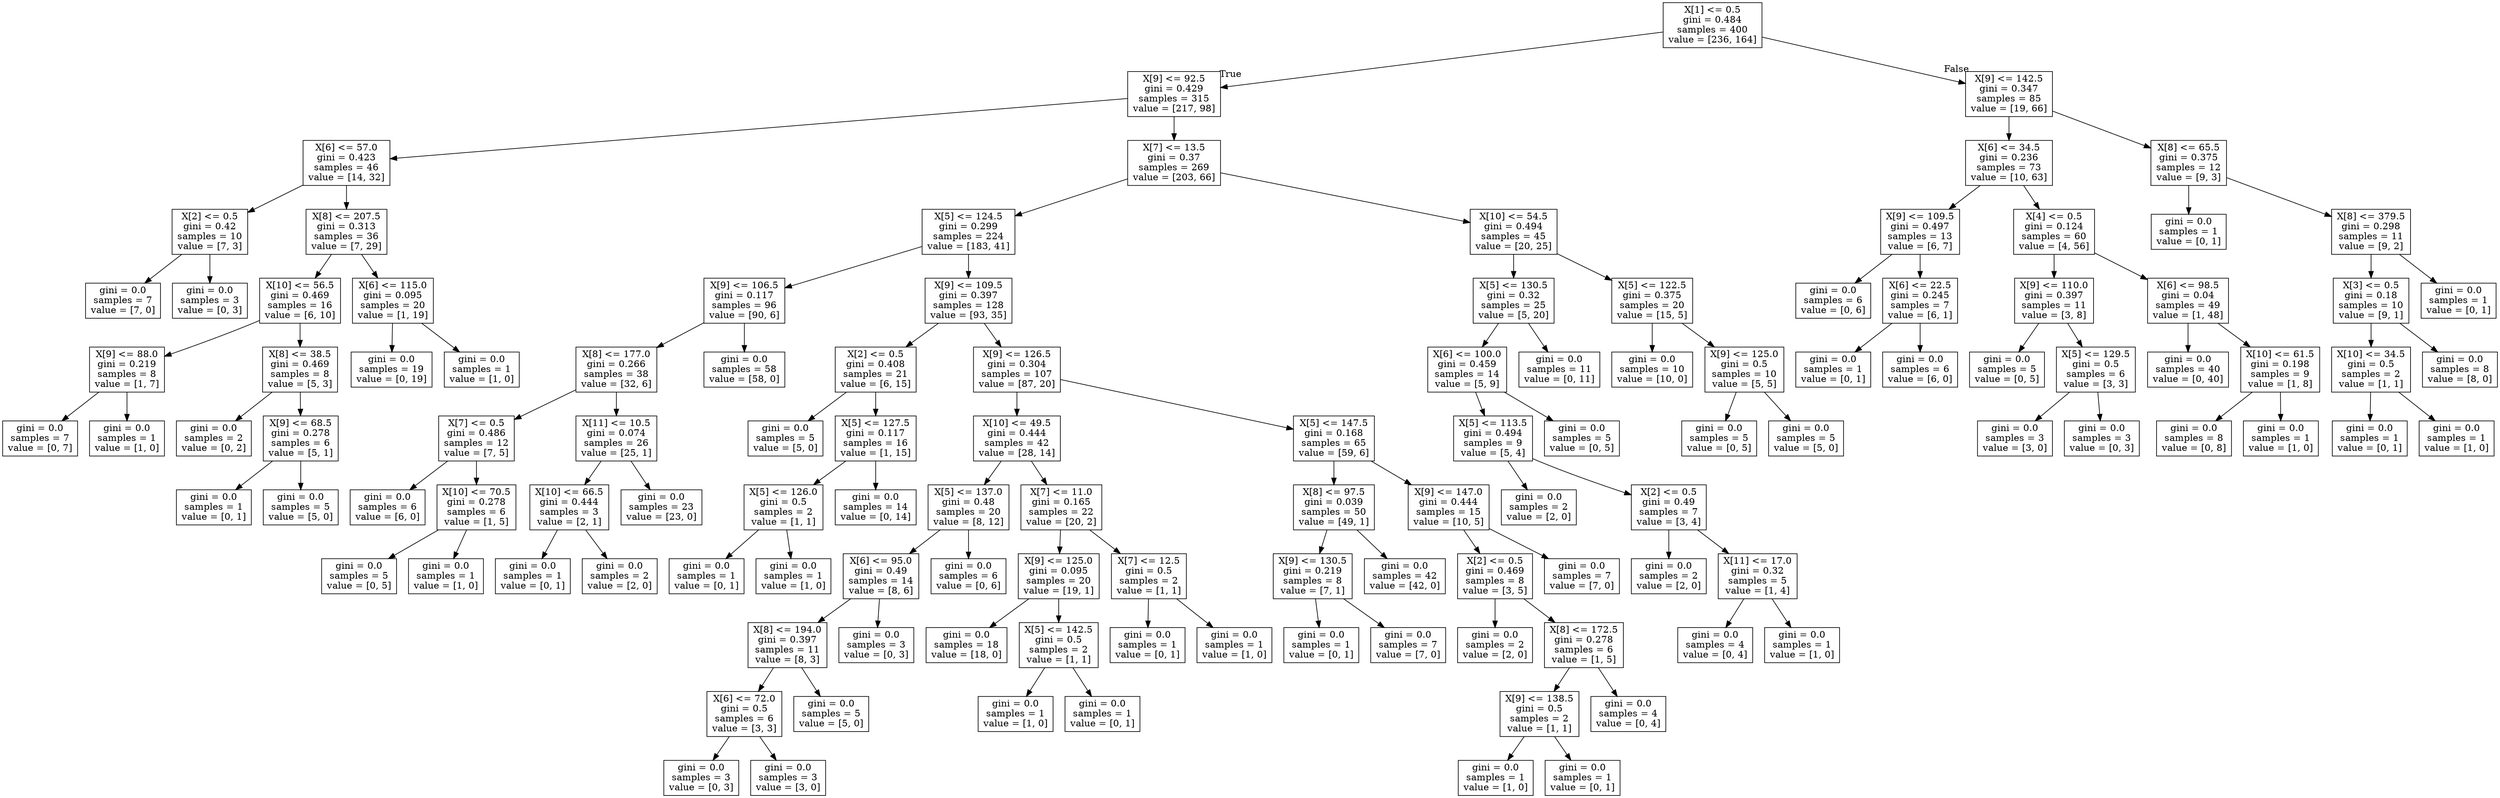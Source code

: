 digraph Tree {
node [shape=box] ;
0 [label="X[1] <= 0.5\ngini = 0.484\nsamples = 400\nvalue = [236, 164]"] ;
1 [label="X[9] <= 92.5\ngini = 0.429\nsamples = 315\nvalue = [217, 98]"] ;
0 -> 1 [labeldistance=2.5, labelangle=45, headlabel="True"] ;
2 [label="X[6] <= 57.0\ngini = 0.423\nsamples = 46\nvalue = [14, 32]"] ;
1 -> 2 ;
3 [label="X[2] <= 0.5\ngini = 0.42\nsamples = 10\nvalue = [7, 3]"] ;
2 -> 3 ;
4 [label="gini = 0.0\nsamples = 7\nvalue = [7, 0]"] ;
3 -> 4 ;
5 [label="gini = 0.0\nsamples = 3\nvalue = [0, 3]"] ;
3 -> 5 ;
6 [label="X[8] <= 207.5\ngini = 0.313\nsamples = 36\nvalue = [7, 29]"] ;
2 -> 6 ;
7 [label="X[10] <= 56.5\ngini = 0.469\nsamples = 16\nvalue = [6, 10]"] ;
6 -> 7 ;
8 [label="X[9] <= 88.0\ngini = 0.219\nsamples = 8\nvalue = [1, 7]"] ;
7 -> 8 ;
9 [label="gini = 0.0\nsamples = 7\nvalue = [0, 7]"] ;
8 -> 9 ;
10 [label="gini = 0.0\nsamples = 1\nvalue = [1, 0]"] ;
8 -> 10 ;
11 [label="X[8] <= 38.5\ngini = 0.469\nsamples = 8\nvalue = [5, 3]"] ;
7 -> 11 ;
12 [label="gini = 0.0\nsamples = 2\nvalue = [0, 2]"] ;
11 -> 12 ;
13 [label="X[9] <= 68.5\ngini = 0.278\nsamples = 6\nvalue = [5, 1]"] ;
11 -> 13 ;
14 [label="gini = 0.0\nsamples = 1\nvalue = [0, 1]"] ;
13 -> 14 ;
15 [label="gini = 0.0\nsamples = 5\nvalue = [5, 0]"] ;
13 -> 15 ;
16 [label="X[6] <= 115.0\ngini = 0.095\nsamples = 20\nvalue = [1, 19]"] ;
6 -> 16 ;
17 [label="gini = 0.0\nsamples = 19\nvalue = [0, 19]"] ;
16 -> 17 ;
18 [label="gini = 0.0\nsamples = 1\nvalue = [1, 0]"] ;
16 -> 18 ;
19 [label="X[7] <= 13.5\ngini = 0.37\nsamples = 269\nvalue = [203, 66]"] ;
1 -> 19 ;
20 [label="X[5] <= 124.5\ngini = 0.299\nsamples = 224\nvalue = [183, 41]"] ;
19 -> 20 ;
21 [label="X[9] <= 106.5\ngini = 0.117\nsamples = 96\nvalue = [90, 6]"] ;
20 -> 21 ;
22 [label="X[8] <= 177.0\ngini = 0.266\nsamples = 38\nvalue = [32, 6]"] ;
21 -> 22 ;
23 [label="X[7] <= 0.5\ngini = 0.486\nsamples = 12\nvalue = [7, 5]"] ;
22 -> 23 ;
24 [label="gini = 0.0\nsamples = 6\nvalue = [6, 0]"] ;
23 -> 24 ;
25 [label="X[10] <= 70.5\ngini = 0.278\nsamples = 6\nvalue = [1, 5]"] ;
23 -> 25 ;
26 [label="gini = 0.0\nsamples = 5\nvalue = [0, 5]"] ;
25 -> 26 ;
27 [label="gini = 0.0\nsamples = 1\nvalue = [1, 0]"] ;
25 -> 27 ;
28 [label="X[11] <= 10.5\ngini = 0.074\nsamples = 26\nvalue = [25, 1]"] ;
22 -> 28 ;
29 [label="X[10] <= 66.5\ngini = 0.444\nsamples = 3\nvalue = [2, 1]"] ;
28 -> 29 ;
30 [label="gini = 0.0\nsamples = 1\nvalue = [0, 1]"] ;
29 -> 30 ;
31 [label="gini = 0.0\nsamples = 2\nvalue = [2, 0]"] ;
29 -> 31 ;
32 [label="gini = 0.0\nsamples = 23\nvalue = [23, 0]"] ;
28 -> 32 ;
33 [label="gini = 0.0\nsamples = 58\nvalue = [58, 0]"] ;
21 -> 33 ;
34 [label="X[9] <= 109.5\ngini = 0.397\nsamples = 128\nvalue = [93, 35]"] ;
20 -> 34 ;
35 [label="X[2] <= 0.5\ngini = 0.408\nsamples = 21\nvalue = [6, 15]"] ;
34 -> 35 ;
36 [label="gini = 0.0\nsamples = 5\nvalue = [5, 0]"] ;
35 -> 36 ;
37 [label="X[5] <= 127.5\ngini = 0.117\nsamples = 16\nvalue = [1, 15]"] ;
35 -> 37 ;
38 [label="X[5] <= 126.0\ngini = 0.5\nsamples = 2\nvalue = [1, 1]"] ;
37 -> 38 ;
39 [label="gini = 0.0\nsamples = 1\nvalue = [0, 1]"] ;
38 -> 39 ;
40 [label="gini = 0.0\nsamples = 1\nvalue = [1, 0]"] ;
38 -> 40 ;
41 [label="gini = 0.0\nsamples = 14\nvalue = [0, 14]"] ;
37 -> 41 ;
42 [label="X[9] <= 126.5\ngini = 0.304\nsamples = 107\nvalue = [87, 20]"] ;
34 -> 42 ;
43 [label="X[10] <= 49.5\ngini = 0.444\nsamples = 42\nvalue = [28, 14]"] ;
42 -> 43 ;
44 [label="X[5] <= 137.0\ngini = 0.48\nsamples = 20\nvalue = [8, 12]"] ;
43 -> 44 ;
45 [label="X[6] <= 95.0\ngini = 0.49\nsamples = 14\nvalue = [8, 6]"] ;
44 -> 45 ;
46 [label="X[8] <= 194.0\ngini = 0.397\nsamples = 11\nvalue = [8, 3]"] ;
45 -> 46 ;
47 [label="X[6] <= 72.0\ngini = 0.5\nsamples = 6\nvalue = [3, 3]"] ;
46 -> 47 ;
48 [label="gini = 0.0\nsamples = 3\nvalue = [0, 3]"] ;
47 -> 48 ;
49 [label="gini = 0.0\nsamples = 3\nvalue = [3, 0]"] ;
47 -> 49 ;
50 [label="gini = 0.0\nsamples = 5\nvalue = [5, 0]"] ;
46 -> 50 ;
51 [label="gini = 0.0\nsamples = 3\nvalue = [0, 3]"] ;
45 -> 51 ;
52 [label="gini = 0.0\nsamples = 6\nvalue = [0, 6]"] ;
44 -> 52 ;
53 [label="X[7] <= 11.0\ngini = 0.165\nsamples = 22\nvalue = [20, 2]"] ;
43 -> 53 ;
54 [label="X[9] <= 125.0\ngini = 0.095\nsamples = 20\nvalue = [19, 1]"] ;
53 -> 54 ;
55 [label="gini = 0.0\nsamples = 18\nvalue = [18, 0]"] ;
54 -> 55 ;
56 [label="X[5] <= 142.5\ngini = 0.5\nsamples = 2\nvalue = [1, 1]"] ;
54 -> 56 ;
57 [label="gini = 0.0\nsamples = 1\nvalue = [1, 0]"] ;
56 -> 57 ;
58 [label="gini = 0.0\nsamples = 1\nvalue = [0, 1]"] ;
56 -> 58 ;
59 [label="X[7] <= 12.5\ngini = 0.5\nsamples = 2\nvalue = [1, 1]"] ;
53 -> 59 ;
60 [label="gini = 0.0\nsamples = 1\nvalue = [0, 1]"] ;
59 -> 60 ;
61 [label="gini = 0.0\nsamples = 1\nvalue = [1, 0]"] ;
59 -> 61 ;
62 [label="X[5] <= 147.5\ngini = 0.168\nsamples = 65\nvalue = [59, 6]"] ;
42 -> 62 ;
63 [label="X[8] <= 97.5\ngini = 0.039\nsamples = 50\nvalue = [49, 1]"] ;
62 -> 63 ;
64 [label="X[9] <= 130.5\ngini = 0.219\nsamples = 8\nvalue = [7, 1]"] ;
63 -> 64 ;
65 [label="gini = 0.0\nsamples = 1\nvalue = [0, 1]"] ;
64 -> 65 ;
66 [label="gini = 0.0\nsamples = 7\nvalue = [7, 0]"] ;
64 -> 66 ;
67 [label="gini = 0.0\nsamples = 42\nvalue = [42, 0]"] ;
63 -> 67 ;
68 [label="X[9] <= 147.0\ngini = 0.444\nsamples = 15\nvalue = [10, 5]"] ;
62 -> 68 ;
69 [label="X[2] <= 0.5\ngini = 0.469\nsamples = 8\nvalue = [3, 5]"] ;
68 -> 69 ;
70 [label="gini = 0.0\nsamples = 2\nvalue = [2, 0]"] ;
69 -> 70 ;
71 [label="X[8] <= 172.5\ngini = 0.278\nsamples = 6\nvalue = [1, 5]"] ;
69 -> 71 ;
72 [label="X[9] <= 138.5\ngini = 0.5\nsamples = 2\nvalue = [1, 1]"] ;
71 -> 72 ;
73 [label="gini = 0.0\nsamples = 1\nvalue = [1, 0]"] ;
72 -> 73 ;
74 [label="gini = 0.0\nsamples = 1\nvalue = [0, 1]"] ;
72 -> 74 ;
75 [label="gini = 0.0\nsamples = 4\nvalue = [0, 4]"] ;
71 -> 75 ;
76 [label="gini = 0.0\nsamples = 7\nvalue = [7, 0]"] ;
68 -> 76 ;
77 [label="X[10] <= 54.5\ngini = 0.494\nsamples = 45\nvalue = [20, 25]"] ;
19 -> 77 ;
78 [label="X[5] <= 130.5\ngini = 0.32\nsamples = 25\nvalue = [5, 20]"] ;
77 -> 78 ;
79 [label="X[6] <= 100.0\ngini = 0.459\nsamples = 14\nvalue = [5, 9]"] ;
78 -> 79 ;
80 [label="X[5] <= 113.5\ngini = 0.494\nsamples = 9\nvalue = [5, 4]"] ;
79 -> 80 ;
81 [label="gini = 0.0\nsamples = 2\nvalue = [2, 0]"] ;
80 -> 81 ;
82 [label="X[2] <= 0.5\ngini = 0.49\nsamples = 7\nvalue = [3, 4]"] ;
80 -> 82 ;
83 [label="gini = 0.0\nsamples = 2\nvalue = [2, 0]"] ;
82 -> 83 ;
84 [label="X[11] <= 17.0\ngini = 0.32\nsamples = 5\nvalue = [1, 4]"] ;
82 -> 84 ;
85 [label="gini = 0.0\nsamples = 4\nvalue = [0, 4]"] ;
84 -> 85 ;
86 [label="gini = 0.0\nsamples = 1\nvalue = [1, 0]"] ;
84 -> 86 ;
87 [label="gini = 0.0\nsamples = 5\nvalue = [0, 5]"] ;
79 -> 87 ;
88 [label="gini = 0.0\nsamples = 11\nvalue = [0, 11]"] ;
78 -> 88 ;
89 [label="X[5] <= 122.5\ngini = 0.375\nsamples = 20\nvalue = [15, 5]"] ;
77 -> 89 ;
90 [label="gini = 0.0\nsamples = 10\nvalue = [10, 0]"] ;
89 -> 90 ;
91 [label="X[9] <= 125.0\ngini = 0.5\nsamples = 10\nvalue = [5, 5]"] ;
89 -> 91 ;
92 [label="gini = 0.0\nsamples = 5\nvalue = [0, 5]"] ;
91 -> 92 ;
93 [label="gini = 0.0\nsamples = 5\nvalue = [5, 0]"] ;
91 -> 93 ;
94 [label="X[9] <= 142.5\ngini = 0.347\nsamples = 85\nvalue = [19, 66]"] ;
0 -> 94 [labeldistance=2.5, labelangle=-45, headlabel="False"] ;
95 [label="X[6] <= 34.5\ngini = 0.236\nsamples = 73\nvalue = [10, 63]"] ;
94 -> 95 ;
96 [label="X[9] <= 109.5\ngini = 0.497\nsamples = 13\nvalue = [6, 7]"] ;
95 -> 96 ;
97 [label="gini = 0.0\nsamples = 6\nvalue = [0, 6]"] ;
96 -> 97 ;
98 [label="X[6] <= 22.5\ngini = 0.245\nsamples = 7\nvalue = [6, 1]"] ;
96 -> 98 ;
99 [label="gini = 0.0\nsamples = 1\nvalue = [0, 1]"] ;
98 -> 99 ;
100 [label="gini = 0.0\nsamples = 6\nvalue = [6, 0]"] ;
98 -> 100 ;
101 [label="X[4] <= 0.5\ngini = 0.124\nsamples = 60\nvalue = [4, 56]"] ;
95 -> 101 ;
102 [label="X[9] <= 110.0\ngini = 0.397\nsamples = 11\nvalue = [3, 8]"] ;
101 -> 102 ;
103 [label="gini = 0.0\nsamples = 5\nvalue = [0, 5]"] ;
102 -> 103 ;
104 [label="X[5] <= 129.5\ngini = 0.5\nsamples = 6\nvalue = [3, 3]"] ;
102 -> 104 ;
105 [label="gini = 0.0\nsamples = 3\nvalue = [3, 0]"] ;
104 -> 105 ;
106 [label="gini = 0.0\nsamples = 3\nvalue = [0, 3]"] ;
104 -> 106 ;
107 [label="X[6] <= 98.5\ngini = 0.04\nsamples = 49\nvalue = [1, 48]"] ;
101 -> 107 ;
108 [label="gini = 0.0\nsamples = 40\nvalue = [0, 40]"] ;
107 -> 108 ;
109 [label="X[10] <= 61.5\ngini = 0.198\nsamples = 9\nvalue = [1, 8]"] ;
107 -> 109 ;
110 [label="gini = 0.0\nsamples = 8\nvalue = [0, 8]"] ;
109 -> 110 ;
111 [label="gini = 0.0\nsamples = 1\nvalue = [1, 0]"] ;
109 -> 111 ;
112 [label="X[8] <= 65.5\ngini = 0.375\nsamples = 12\nvalue = [9, 3]"] ;
94 -> 112 ;
113 [label="gini = 0.0\nsamples = 1\nvalue = [0, 1]"] ;
112 -> 113 ;
114 [label="X[8] <= 379.5\ngini = 0.298\nsamples = 11\nvalue = [9, 2]"] ;
112 -> 114 ;
115 [label="X[3] <= 0.5\ngini = 0.18\nsamples = 10\nvalue = [9, 1]"] ;
114 -> 115 ;
116 [label="X[10] <= 34.5\ngini = 0.5\nsamples = 2\nvalue = [1, 1]"] ;
115 -> 116 ;
117 [label="gini = 0.0\nsamples = 1\nvalue = [0, 1]"] ;
116 -> 117 ;
118 [label="gini = 0.0\nsamples = 1\nvalue = [1, 0]"] ;
116 -> 118 ;
119 [label="gini = 0.0\nsamples = 8\nvalue = [8, 0]"] ;
115 -> 119 ;
120 [label="gini = 0.0\nsamples = 1\nvalue = [0, 1]"] ;
114 -> 120 ;
}
